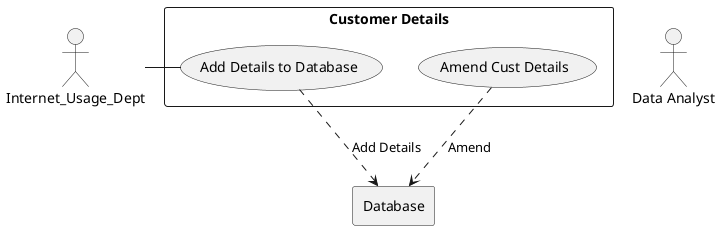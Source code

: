 @startuml

actor Int_Dept as "Internet_Usage_Dept"
actor DA as "Data Analyst"
rectangle Database

rectangle "Customer Details" {
    usecase UC1 as "Add Details to Database"
    usecase UCa as "Amend Cust Details"

    Int_Dept - UC1
    UCa ..> Database : Amend
    UC1 ..> Database : Add Details

}
@enduml